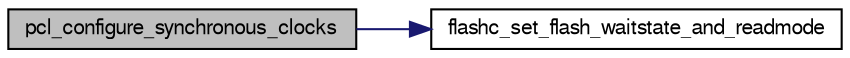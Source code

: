 digraph G
{
  edge [fontname="FreeSans",fontsize="10",labelfontname="FreeSans",labelfontsize="10"];
  node [fontname="FreeSans",fontsize="10",shape=record];
  rankdir=LR;
  Node1 [label="pcl_configure_synchronous_clocks",height=0.2,width=0.4,color="black", fillcolor="grey75", style="filled" fontcolor="black"];
  Node1 -> Node2 [color="midnightblue",fontsize="10",style="solid",fontname="FreeSans"];
  Node2 [label="flashc_set_flash_waitstate_and_readmode",height=0.2,width=0.4,color="black", fillcolor="white", style="filled",URL="$group__group__avr32__drivers__flashc.html#gaa943e0ec113449ecf316740b45426880",tooltip="Depednding to the CPU frequency, set the wait states of flash read accesses and enable or disable the..."];
}
